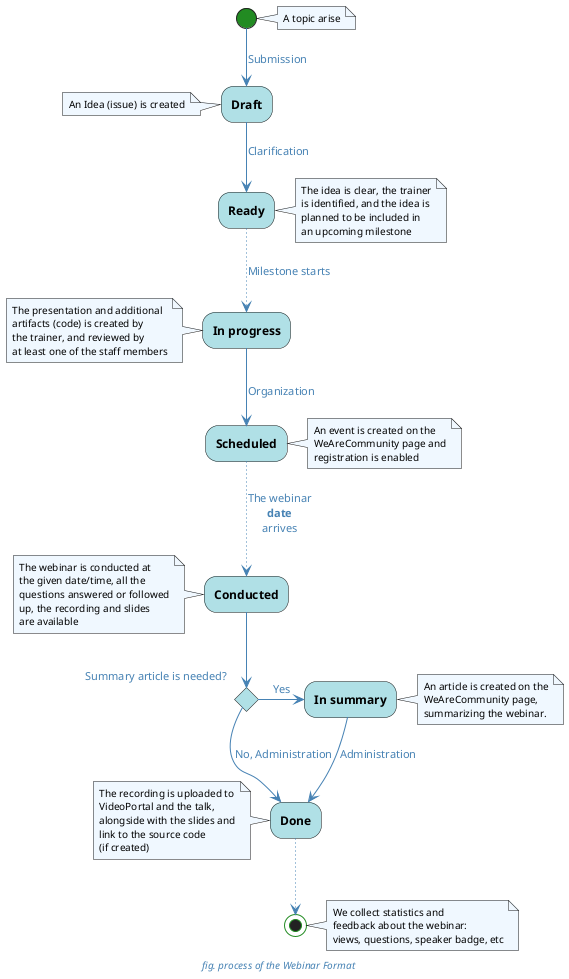 @startuml

skinparam defaultFontName Ubuntu Light
skinparam backgroundColor transparent

skinparam caption {
    FontColor SteelBlue
    FontStyle italic
    FontSize 10pt
}

skinparam activity {
    BackgroundColor PowderBlue
    StartColor ForestGreen
    EndColor ForestGreen
    FontStyle bold
}

skinparam arrow {
    Color SteelBlue
    FontColor SteelBlue
}

skinparam note {
    BackgroundColor AliceBlue
    FontSize 10
}

caption fig. process of the Webinar Format

note right
    A topic arise
end note

(*) -->[Submission] Draft

note left
    An Idea (issue) is created
end note

-->[Clarification] Ready

note right
    The idea is clear, the trainer
    is identified, and the idea is
    planned to be included in
    an upcoming milestone
end note

..>[Milestone starts] In progress

note left
    The presentation and additional
    artifacts (code) is created by
    the trainer, and reviewed by
    at least one of the staff members
end note

-->[Organization] Scheduled

note right
    An event is created on the
    WeAreCommunity page and
    registration is enabled
end note

..>[The webinar\n**date**\narrives] Conducted

note left
    The webinar is conducted at
    the given date/time, all the
    questions answered or followed
    up, the recording and slides
    are available
end note

if "Summary article is needed?" then
    -right->[Yes] In summary

    note right
        An article is created on the
        WeAreCommunity page,
        summarizing the webinar.
    end note

    -->[Administration] Done
else
    -->[No, Administration] Done
endif

note left
    The recording is uploaded to
    VideoPortal and the talk,
    alongside with the slides and
    link to the source code
    (if created)
end note

..> (*)

note right
    We collect statistics and
    feedback about the webinar:
    views, questions, speaker badge, etc
end note

@enduml